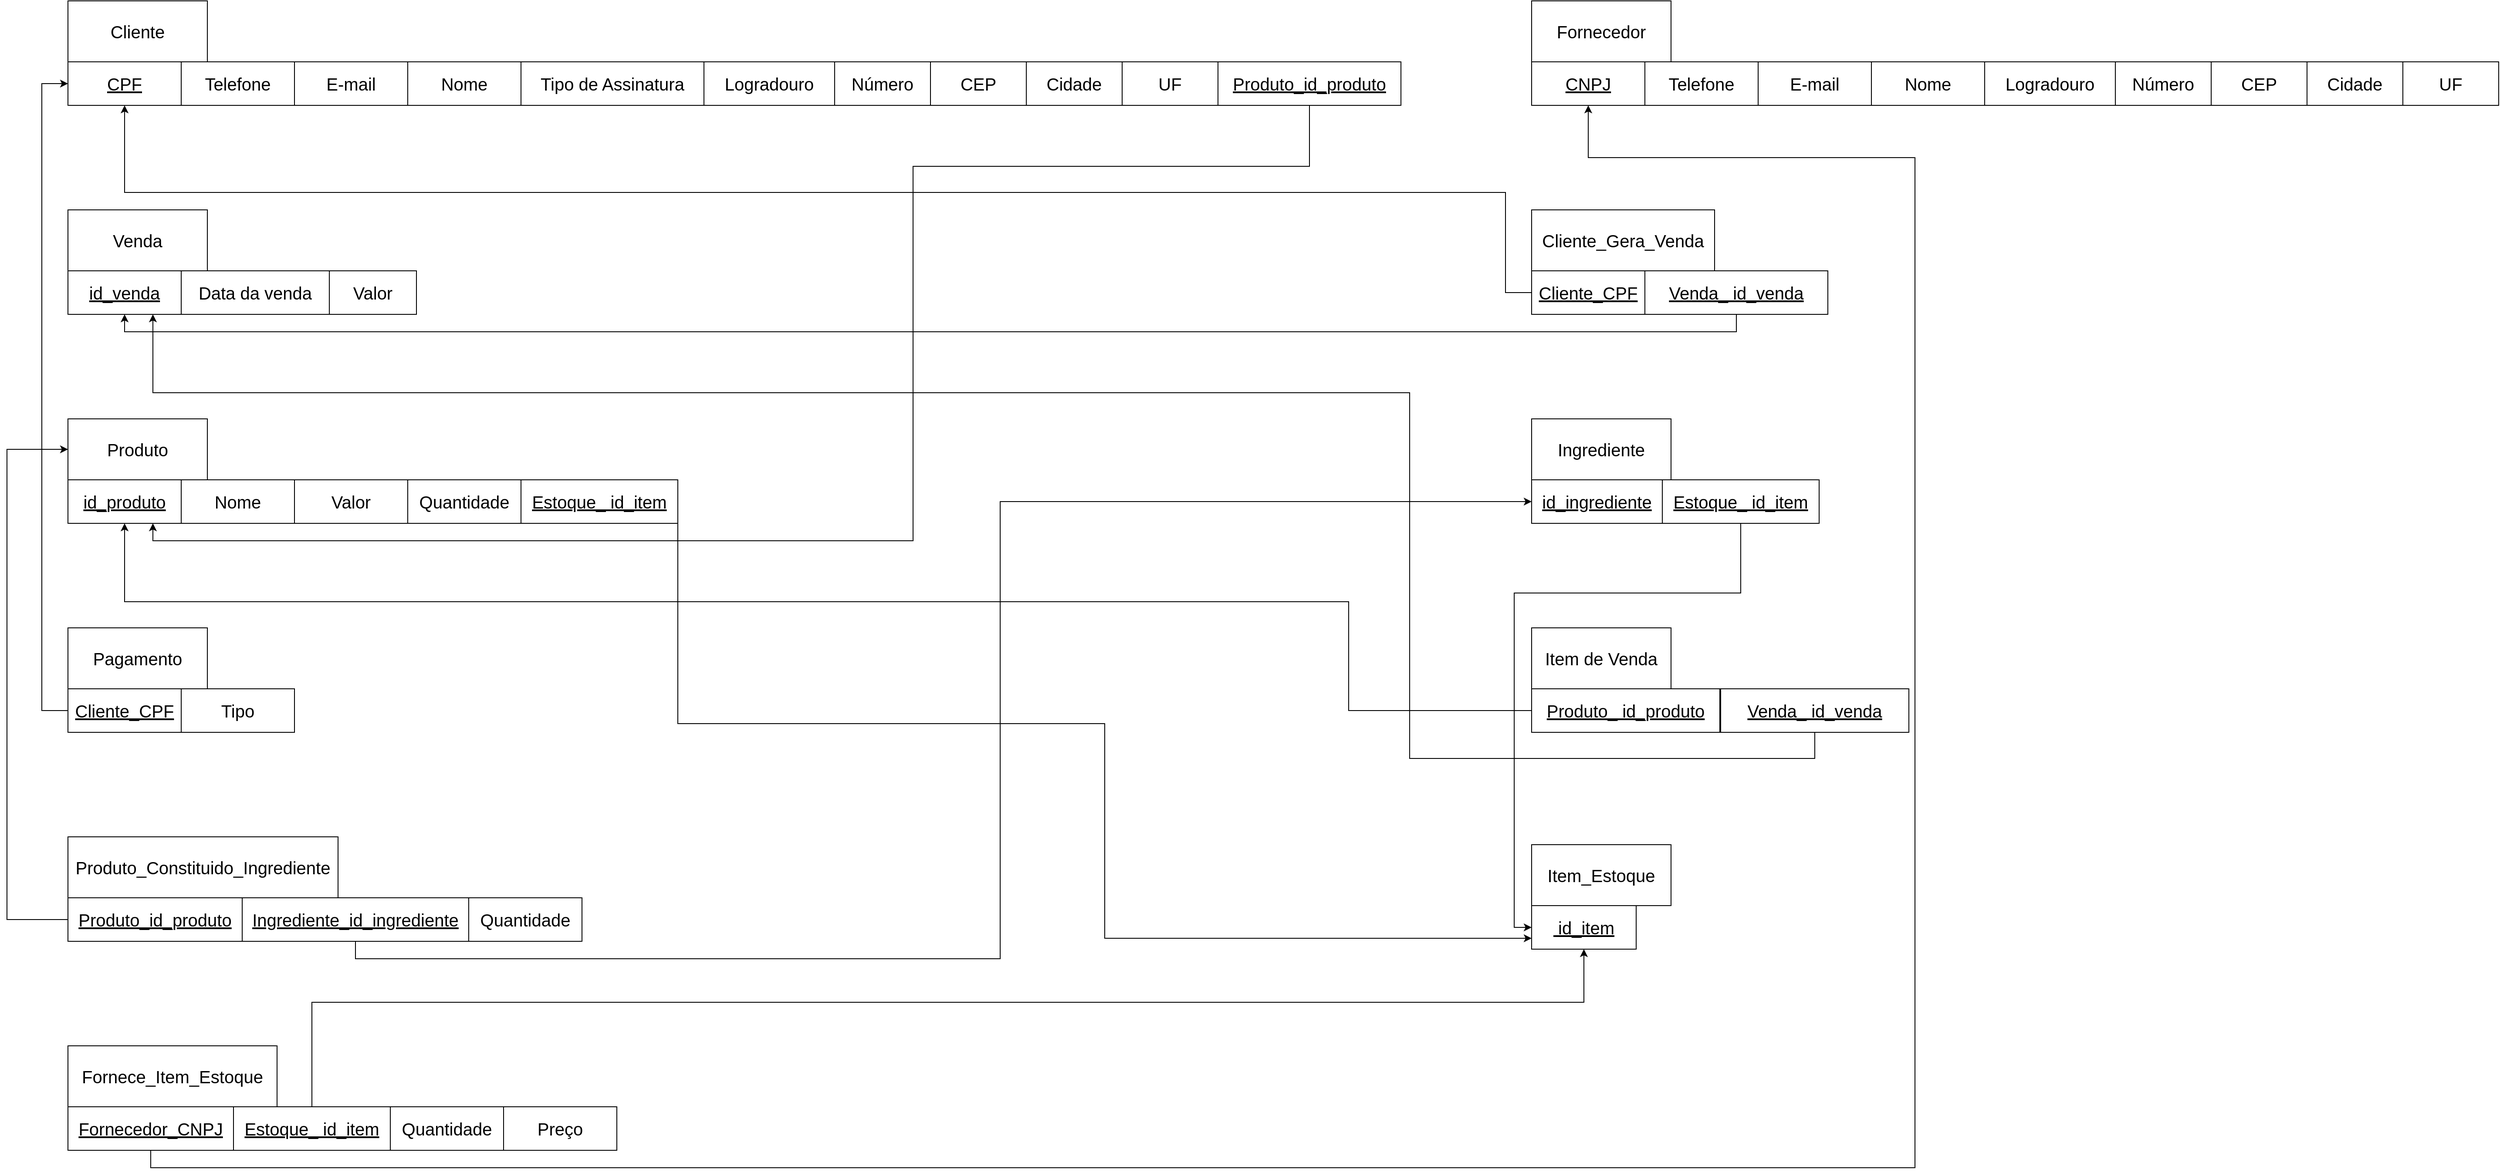 <mxfile version="24.7.17">
  <diagram name="Página-1" id="Rm1TL1k_OQe-47LbqRRy">
    <mxGraphModel dx="1956" dy="1322" grid="1" gridSize="10" guides="1" tooltips="1" connect="1" arrows="1" fold="1" page="1" pageScale="1" pageWidth="827" pageHeight="1169" math="0" shadow="0">
      <root>
        <mxCell id="0" />
        <mxCell id="1" parent="0" />
        <mxCell id="JriJPfOoQB_KTEZpTRWq-1" value="&lt;font style=&quot;font-size: 20px;&quot;&gt;Cliente&lt;/font&gt;" style="rounded=0;whiteSpace=wrap;html=1;" parent="1" vertex="1">
          <mxGeometry x="160" y="200" width="160" height="70" as="geometry" />
        </mxCell>
        <mxCell id="JriJPfOoQB_KTEZpTRWq-2" value="&lt;font style=&quot;font-size: 20px;&quot;&gt;&lt;u&gt;CPF&lt;/u&gt;&lt;/font&gt;" style="rounded=0;whiteSpace=wrap;html=1;" parent="1" vertex="1">
          <mxGeometry x="160" y="270" width="130" height="50" as="geometry" />
        </mxCell>
        <mxCell id="JriJPfOoQB_KTEZpTRWq-3" value="&lt;font style=&quot;font-size: 20px;&quot;&gt;Telefone&lt;/font&gt;" style="rounded=0;whiteSpace=wrap;html=1;" parent="1" vertex="1">
          <mxGeometry x="290" y="270" width="130" height="50" as="geometry" />
        </mxCell>
        <mxCell id="JriJPfOoQB_KTEZpTRWq-4" value="&lt;font style=&quot;font-size: 20px;&quot;&gt;E-mail&lt;/font&gt;" style="rounded=0;whiteSpace=wrap;html=1;" parent="1" vertex="1">
          <mxGeometry x="420" y="270" width="130" height="50" as="geometry" />
        </mxCell>
        <mxCell id="JriJPfOoQB_KTEZpTRWq-5" value="&lt;font style=&quot;font-size: 20px;&quot;&gt;Nome&lt;/font&gt;" style="rounded=0;whiteSpace=wrap;html=1;" parent="1" vertex="1">
          <mxGeometry x="550" y="270" width="130" height="50" as="geometry" />
        </mxCell>
        <mxCell id="JriJPfOoQB_KTEZpTRWq-6" value="&lt;span style=&quot;font-size: 20px;&quot;&gt;Tipo de Assinatura&lt;/span&gt;" style="rounded=0;whiteSpace=wrap;html=1;" parent="1" vertex="1">
          <mxGeometry x="680" y="270" width="210" height="50" as="geometry" />
        </mxCell>
        <mxCell id="JriJPfOoQB_KTEZpTRWq-7" value="&lt;font style=&quot;font-size: 20px;&quot;&gt;Venda&lt;/font&gt;" style="rounded=0;whiteSpace=wrap;html=1;" parent="1" vertex="1">
          <mxGeometry x="160" y="440" width="160" height="70" as="geometry" />
        </mxCell>
        <mxCell id="JriJPfOoQB_KTEZpTRWq-8" value="&lt;font style=&quot;font-size: 20px;&quot;&gt;&lt;u&gt;id_venda&lt;/u&gt;&lt;/font&gt;" style="rounded=0;whiteSpace=wrap;html=1;" parent="1" vertex="1">
          <mxGeometry x="160" y="510" width="130" height="50" as="geometry" />
        </mxCell>
        <mxCell id="JriJPfOoQB_KTEZpTRWq-9" value="&lt;font style=&quot;font-size: 20px;&quot;&gt;Data da venda&lt;/font&gt;" style="rounded=0;whiteSpace=wrap;html=1;" parent="1" vertex="1">
          <mxGeometry x="290" y="510" width="170" height="50" as="geometry" />
        </mxCell>
        <mxCell id="JriJPfOoQB_KTEZpTRWq-11" value="&lt;font style=&quot;font-size: 20px;&quot;&gt;Valor&lt;/font&gt;" style="rounded=0;whiteSpace=wrap;html=1;" parent="1" vertex="1">
          <mxGeometry x="460" y="510" width="100" height="50" as="geometry" />
        </mxCell>
        <mxCell id="JriJPfOoQB_KTEZpTRWq-13" value="&lt;font style=&quot;font-size: 20px;&quot;&gt;Produto&lt;/font&gt;" style="rounded=0;whiteSpace=wrap;html=1;" parent="1" vertex="1">
          <mxGeometry x="160" y="680" width="160" height="70" as="geometry" />
        </mxCell>
        <mxCell id="JriJPfOoQB_KTEZpTRWq-14" value="&lt;font style=&quot;font-size: 20px;&quot;&gt;&lt;u&gt;id_produto&lt;/u&gt;&lt;/font&gt;" style="rounded=0;whiteSpace=wrap;html=1;" parent="1" vertex="1">
          <mxGeometry x="160" y="750" width="130" height="50" as="geometry" />
        </mxCell>
        <mxCell id="JriJPfOoQB_KTEZpTRWq-15" value="&lt;font style=&quot;font-size: 20px;&quot;&gt;Nome&lt;/font&gt;" style="rounded=0;whiteSpace=wrap;html=1;" parent="1" vertex="1">
          <mxGeometry x="290" y="750" width="130" height="50" as="geometry" />
        </mxCell>
        <mxCell id="JriJPfOoQB_KTEZpTRWq-16" value="&lt;font style=&quot;font-size: 20px;&quot;&gt;Valor&lt;/font&gt;" style="rounded=0;whiteSpace=wrap;html=1;" parent="1" vertex="1">
          <mxGeometry x="420" y="750" width="130" height="50" as="geometry" />
        </mxCell>
        <mxCell id="JriJPfOoQB_KTEZpTRWq-17" value="&lt;font style=&quot;font-size: 20px;&quot;&gt;Quantidade&lt;/font&gt;" style="rounded=0;whiteSpace=wrap;html=1;" parent="1" vertex="1">
          <mxGeometry x="550" y="750" width="130" height="50" as="geometry" />
        </mxCell>
        <mxCell id="JriJPfOoQB_KTEZpTRWq-18" value="&lt;font style=&quot;font-size: 20px;&quot;&gt;Ingrediente&lt;/font&gt;" style="rounded=0;whiteSpace=wrap;html=1;" parent="1" vertex="1">
          <mxGeometry x="1840" y="680" width="160" height="70" as="geometry" />
        </mxCell>
        <mxCell id="JriJPfOoQB_KTEZpTRWq-19" value="&lt;font style=&quot;font-size: 20px;&quot;&gt;&lt;u&gt;id_ingrediente&lt;/u&gt;&lt;/font&gt;" style="rounded=0;whiteSpace=wrap;html=1;" parent="1" vertex="1">
          <mxGeometry x="1840" y="750" width="150" height="50" as="geometry" />
        </mxCell>
        <mxCell id="JriJPfOoQB_KTEZpTRWq-20" value="&lt;font style=&quot;font-size: 20px;&quot;&gt;Fornecedor&lt;/font&gt;" style="rounded=0;whiteSpace=wrap;html=1;" parent="1" vertex="1">
          <mxGeometry x="1840" y="200" width="160" height="70" as="geometry" />
        </mxCell>
        <mxCell id="JriJPfOoQB_KTEZpTRWq-21" value="&lt;font style=&quot;font-size: 20px;&quot;&gt;&lt;u&gt;CNPJ&lt;/u&gt;&lt;/font&gt;" style="rounded=0;whiteSpace=wrap;html=1;" parent="1" vertex="1">
          <mxGeometry x="1840" y="270" width="130" height="50" as="geometry" />
        </mxCell>
        <mxCell id="JriJPfOoQB_KTEZpTRWq-22" value="&lt;font style=&quot;font-size: 20px;&quot;&gt;Telefone&lt;/font&gt;" style="rounded=0;whiteSpace=wrap;html=1;" parent="1" vertex="1">
          <mxGeometry x="1970" y="270" width="130" height="50" as="geometry" />
        </mxCell>
        <mxCell id="JriJPfOoQB_KTEZpTRWq-23" value="&lt;font style=&quot;font-size: 20px;&quot;&gt;E-mail&lt;/font&gt;" style="rounded=0;whiteSpace=wrap;html=1;" parent="1" vertex="1">
          <mxGeometry x="2100" y="270" width="130" height="50" as="geometry" />
        </mxCell>
        <mxCell id="JriJPfOoQB_KTEZpTRWq-24" value="&lt;font style=&quot;font-size: 20px;&quot;&gt;Nome&lt;/font&gt;" style="rounded=0;whiteSpace=wrap;html=1;" parent="1" vertex="1">
          <mxGeometry x="2230" y="270" width="130" height="50" as="geometry" />
        </mxCell>
        <mxCell id="JriJPfOoQB_KTEZpTRWq-26" value="&lt;span style=&quot;font-size: 20px;&quot;&gt;Logradouro&lt;/span&gt;" style="rounded=0;whiteSpace=wrap;html=1;" parent="1" vertex="1">
          <mxGeometry x="890" y="270" width="150" height="50" as="geometry" />
        </mxCell>
        <mxCell id="JriJPfOoQB_KTEZpTRWq-27" value="&lt;span style=&quot;font-size: 20px;&quot;&gt;Número&lt;/span&gt;" style="rounded=0;whiteSpace=wrap;html=1;" parent="1" vertex="1">
          <mxGeometry x="1040" y="270" width="110" height="50" as="geometry" />
        </mxCell>
        <mxCell id="JriJPfOoQB_KTEZpTRWq-29" value="&lt;span style=&quot;font-size: 20px;&quot;&gt;CEP&lt;/span&gt;" style="rounded=0;whiteSpace=wrap;html=1;" parent="1" vertex="1">
          <mxGeometry x="1150" y="270" width="110" height="50" as="geometry" />
        </mxCell>
        <mxCell id="JriJPfOoQB_KTEZpTRWq-30" value="&lt;span style=&quot;font-size: 20px;&quot;&gt;Cidade&lt;/span&gt;" style="rounded=0;whiteSpace=wrap;html=1;" parent="1" vertex="1">
          <mxGeometry x="1260" y="270" width="110" height="50" as="geometry" />
        </mxCell>
        <mxCell id="JriJPfOoQB_KTEZpTRWq-31" value="&lt;span style=&quot;font-size: 20px;&quot;&gt;UF&lt;/span&gt;" style="rounded=0;whiteSpace=wrap;html=1;" parent="1" vertex="1">
          <mxGeometry x="1370" y="270" width="110" height="50" as="geometry" />
        </mxCell>
        <mxCell id="JriJPfOoQB_KTEZpTRWq-32" value="&lt;span style=&quot;font-size: 20px;&quot;&gt;Logradouro&lt;/span&gt;" style="rounded=0;whiteSpace=wrap;html=1;" parent="1" vertex="1">
          <mxGeometry x="2360" y="270" width="150" height="50" as="geometry" />
        </mxCell>
        <mxCell id="JriJPfOoQB_KTEZpTRWq-33" value="&lt;span style=&quot;font-size: 20px;&quot;&gt;Número&lt;/span&gt;" style="rounded=0;whiteSpace=wrap;html=1;" parent="1" vertex="1">
          <mxGeometry x="2510" y="270" width="110" height="50" as="geometry" />
        </mxCell>
        <mxCell id="JriJPfOoQB_KTEZpTRWq-34" value="&lt;span style=&quot;font-size: 20px;&quot;&gt;CEP&lt;/span&gt;" style="rounded=0;whiteSpace=wrap;html=1;" parent="1" vertex="1">
          <mxGeometry x="2620" y="270" width="110" height="50" as="geometry" />
        </mxCell>
        <mxCell id="JriJPfOoQB_KTEZpTRWq-35" value="&lt;span style=&quot;font-size: 20px;&quot;&gt;Cidade&lt;/span&gt;" style="rounded=0;whiteSpace=wrap;html=1;" parent="1" vertex="1">
          <mxGeometry x="2730" y="270" width="110" height="50" as="geometry" />
        </mxCell>
        <mxCell id="JriJPfOoQB_KTEZpTRWq-36" value="&lt;span style=&quot;font-size: 20px;&quot;&gt;UF&lt;/span&gt;" style="rounded=0;whiteSpace=wrap;html=1;" parent="1" vertex="1">
          <mxGeometry x="2840" y="270" width="110" height="50" as="geometry" />
        </mxCell>
        <mxCell id="JriJPfOoQB_KTEZpTRWq-37" value="&lt;span style=&quot;font-size: 20px;&quot;&gt;Pagamento&lt;/span&gt;" style="rounded=0;whiteSpace=wrap;html=1;" parent="1" vertex="1">
          <mxGeometry x="160" y="920" width="160" height="70" as="geometry" />
        </mxCell>
        <mxCell id="JriJPfOoQB_KTEZpTRWq-40" style="edgeStyle=orthogonalEdgeStyle;rounded=0;orthogonalLoop=1;jettySize=auto;html=1;exitX=0;exitY=0.5;exitDx=0;exitDy=0;entryX=0;entryY=0.5;entryDx=0;entryDy=0;" parent="1" source="JriJPfOoQB_KTEZpTRWq-38" target="JriJPfOoQB_KTEZpTRWq-2" edge="1">
          <mxGeometry relative="1" as="geometry">
            <Array as="points">
              <mxPoint x="130" y="1015" />
              <mxPoint x="130" y="295" />
            </Array>
          </mxGeometry>
        </mxCell>
        <mxCell id="JriJPfOoQB_KTEZpTRWq-38" value="&lt;font style=&quot;font-size: 20px;&quot;&gt;&lt;u&gt;Cliente_CPF&lt;/u&gt;&lt;/font&gt;" style="rounded=0;whiteSpace=wrap;html=1;" parent="1" vertex="1">
          <mxGeometry x="160" y="990" width="130" height="50" as="geometry" />
        </mxCell>
        <mxCell id="JriJPfOoQB_KTEZpTRWq-39" value="&lt;font style=&quot;font-size: 20px;&quot;&gt;Tipo&lt;/font&gt;" style="rounded=0;whiteSpace=wrap;html=1;" parent="1" vertex="1">
          <mxGeometry x="290" y="990" width="130" height="50" as="geometry" />
        </mxCell>
        <mxCell id="JriJPfOoQB_KTEZpTRWq-41" value="&lt;span style=&quot;font-size: 20px;&quot;&gt;Item de Venda&lt;/span&gt;" style="rounded=0;whiteSpace=wrap;html=1;" parent="1" vertex="1">
          <mxGeometry x="1840" y="920" width="160" height="70" as="geometry" />
        </mxCell>
        <mxCell id="JriJPfOoQB_KTEZpTRWq-43" style="edgeStyle=orthogonalEdgeStyle;rounded=0;orthogonalLoop=1;jettySize=auto;html=1;exitX=0;exitY=0.5;exitDx=0;exitDy=0;entryX=0.5;entryY=1;entryDx=0;entryDy=0;" parent="1" source="JriJPfOoQB_KTEZpTRWq-42" target="JriJPfOoQB_KTEZpTRWq-14" edge="1">
          <mxGeometry relative="1" as="geometry">
            <Array as="points">
              <mxPoint x="1630" y="1015" />
              <mxPoint x="1630" y="890" />
              <mxPoint x="225" y="890" />
            </Array>
          </mxGeometry>
        </mxCell>
        <mxCell id="JriJPfOoQB_KTEZpTRWq-42" value="&lt;font style=&quot;font-size: 20px;&quot;&gt;&lt;u&gt;Produto_ id_produto&lt;/u&gt;&lt;/font&gt;" style="rounded=0;whiteSpace=wrap;html=1;" parent="1" vertex="1">
          <mxGeometry x="1840" y="990" width="216" height="50" as="geometry" />
        </mxCell>
        <mxCell id="RTjiuEZhkKzer4w5zKaH-29" style="edgeStyle=orthogonalEdgeStyle;rounded=0;orthogonalLoop=1;jettySize=auto;html=1;exitX=0.5;exitY=1;exitDx=0;exitDy=0;entryX=0.75;entryY=1;entryDx=0;entryDy=0;" edge="1" parent="1" source="RTjiuEZhkKzer4w5zKaH-1" target="JriJPfOoQB_KTEZpTRWq-14">
          <mxGeometry relative="1" as="geometry">
            <Array as="points">
              <mxPoint x="1585" y="390" />
              <mxPoint x="1130" y="390" />
              <mxPoint x="1130" y="820" />
              <mxPoint x="258" y="820" />
            </Array>
          </mxGeometry>
        </mxCell>
        <mxCell id="RTjiuEZhkKzer4w5zKaH-1" value="&lt;font style=&quot;font-size: 20px;&quot;&gt;&lt;u&gt;Produto_id_produto&lt;/u&gt;&lt;/font&gt;" style="rounded=0;whiteSpace=wrap;html=1;" vertex="1" parent="1">
          <mxGeometry x="1480" y="270" width="210" height="50" as="geometry" />
        </mxCell>
        <mxCell id="RTjiuEZhkKzer4w5zKaH-2" value="&lt;font style=&quot;font-size: 20px;&quot;&gt;Cliente_Gera_Venda&lt;/font&gt;" style="rounded=0;whiteSpace=wrap;html=1;" vertex="1" parent="1">
          <mxGeometry x="1840" y="440" width="210" height="70" as="geometry" />
        </mxCell>
        <mxCell id="RTjiuEZhkKzer4w5zKaH-5" style="edgeStyle=orthogonalEdgeStyle;rounded=0;orthogonalLoop=1;jettySize=auto;html=1;exitX=0;exitY=0.5;exitDx=0;exitDy=0;entryX=0.5;entryY=1;entryDx=0;entryDy=0;" edge="1" parent="1" source="RTjiuEZhkKzer4w5zKaH-3" target="JriJPfOoQB_KTEZpTRWq-2">
          <mxGeometry relative="1" as="geometry">
            <Array as="points">
              <mxPoint x="1810" y="535" />
              <mxPoint x="1810" y="420" />
              <mxPoint x="225" y="420" />
            </Array>
          </mxGeometry>
        </mxCell>
        <mxCell id="RTjiuEZhkKzer4w5zKaH-3" value="&lt;font style=&quot;font-size: 20px;&quot;&gt;&lt;u&gt;Cliente_CPF&lt;/u&gt;&lt;/font&gt;" style="rounded=0;whiteSpace=wrap;html=1;" vertex="1" parent="1">
          <mxGeometry x="1840" y="510" width="130" height="50" as="geometry" />
        </mxCell>
        <mxCell id="RTjiuEZhkKzer4w5zKaH-6" style="edgeStyle=orthogonalEdgeStyle;rounded=0;orthogonalLoop=1;jettySize=auto;html=1;exitX=0.5;exitY=1;exitDx=0;exitDy=0;entryX=0.5;entryY=1;entryDx=0;entryDy=0;" edge="1" parent="1" source="RTjiuEZhkKzer4w5zKaH-4" target="JriJPfOoQB_KTEZpTRWq-8">
          <mxGeometry relative="1" as="geometry" />
        </mxCell>
        <mxCell id="RTjiuEZhkKzer4w5zKaH-4" value="&lt;font style=&quot;font-size: 20px;&quot;&gt;&lt;u&gt;Venda_ id_venda&lt;/u&gt;&lt;/font&gt;" style="rounded=0;whiteSpace=wrap;html=1;" vertex="1" parent="1">
          <mxGeometry x="1970" y="510" width="210" height="50" as="geometry" />
        </mxCell>
        <mxCell id="RTjiuEZhkKzer4w5zKaH-7" value="&lt;font style=&quot;font-size: 20px;&quot;&gt;Produto_Constituido_Ingrediente&lt;/font&gt;" style="rounded=0;whiteSpace=wrap;html=1;" vertex="1" parent="1">
          <mxGeometry x="160" y="1160" width="310" height="70" as="geometry" />
        </mxCell>
        <mxCell id="RTjiuEZhkKzer4w5zKaH-12" style="edgeStyle=orthogonalEdgeStyle;rounded=0;orthogonalLoop=1;jettySize=auto;html=1;exitX=0;exitY=0.5;exitDx=0;exitDy=0;entryX=0;entryY=0.5;entryDx=0;entryDy=0;" edge="1" parent="1" source="RTjiuEZhkKzer4w5zKaH-8" target="JriJPfOoQB_KTEZpTRWq-13">
          <mxGeometry relative="1" as="geometry">
            <Array as="points">
              <mxPoint x="90" y="1255" />
              <mxPoint x="90" y="715" />
            </Array>
          </mxGeometry>
        </mxCell>
        <mxCell id="RTjiuEZhkKzer4w5zKaH-8" value="&lt;font style=&quot;font-size: 20px;&quot;&gt;&lt;u&gt;Produto_id_produto&lt;/u&gt;&lt;/font&gt;" style="rounded=0;whiteSpace=wrap;html=1;" vertex="1" parent="1">
          <mxGeometry x="160" y="1230" width="200" height="50" as="geometry" />
        </mxCell>
        <mxCell id="RTjiuEZhkKzer4w5zKaH-11" style="edgeStyle=orthogonalEdgeStyle;rounded=0;orthogonalLoop=1;jettySize=auto;html=1;exitX=0.5;exitY=1;exitDx=0;exitDy=0;entryX=0;entryY=0.5;entryDx=0;entryDy=0;" edge="1" parent="1" source="RTjiuEZhkKzer4w5zKaH-10" target="JriJPfOoQB_KTEZpTRWq-19">
          <mxGeometry relative="1" as="geometry" />
        </mxCell>
        <mxCell id="RTjiuEZhkKzer4w5zKaH-10" value="&lt;font style=&quot;font-size: 20px;&quot;&gt;&lt;u&gt;Ingrediente_id_ingrediente&lt;/u&gt;&lt;/font&gt;" style="rounded=0;whiteSpace=wrap;html=1;" vertex="1" parent="1">
          <mxGeometry x="360" y="1230" width="260" height="50" as="geometry" />
        </mxCell>
        <mxCell id="RTjiuEZhkKzer4w5zKaH-13" value="&lt;font style=&quot;font-size: 20px;&quot;&gt;Quantidade&lt;/font&gt;" style="rounded=0;whiteSpace=wrap;html=1;" vertex="1" parent="1">
          <mxGeometry x="620" y="1230" width="130" height="50" as="geometry" />
        </mxCell>
        <mxCell id="RTjiuEZhkKzer4w5zKaH-14" value="&lt;span style=&quot;font-size: 20px;&quot;&gt;Item_Estoque&lt;/span&gt;" style="rounded=0;whiteSpace=wrap;html=1;" vertex="1" parent="1">
          <mxGeometry x="1840" y="1169" width="160" height="70" as="geometry" />
        </mxCell>
        <mxCell id="RTjiuEZhkKzer4w5zKaH-15" value="&lt;font style=&quot;font-size: 20px;&quot;&gt;&lt;u&gt;&amp;nbsp;id_item&lt;/u&gt;&lt;/font&gt;" style="rounded=0;whiteSpace=wrap;html=1;" vertex="1" parent="1">
          <mxGeometry x="1840" y="1239" width="120" height="50" as="geometry" />
        </mxCell>
        <mxCell id="RTjiuEZhkKzer4w5zKaH-18" style="edgeStyle=orthogonalEdgeStyle;rounded=0;orthogonalLoop=1;jettySize=auto;html=1;exitX=0.5;exitY=1;exitDx=0;exitDy=0;entryX=0;entryY=0.5;entryDx=0;entryDy=0;" edge="1" parent="1" source="RTjiuEZhkKzer4w5zKaH-16" target="RTjiuEZhkKzer4w5zKaH-15">
          <mxGeometry relative="1" as="geometry">
            <Array as="points">
              <mxPoint x="2080" y="880" />
              <mxPoint x="1820" y="880" />
              <mxPoint x="1820" y="1264" />
            </Array>
          </mxGeometry>
        </mxCell>
        <mxCell id="RTjiuEZhkKzer4w5zKaH-16" value="&lt;font style=&quot;font-size: 20px;&quot;&gt;&lt;u&gt;Estoque_ id_item&lt;/u&gt;&lt;/font&gt;" style="rounded=0;whiteSpace=wrap;html=1;" vertex="1" parent="1">
          <mxGeometry x="1990" y="750" width="180" height="50" as="geometry" />
        </mxCell>
        <mxCell id="RTjiuEZhkKzer4w5zKaH-19" style="edgeStyle=orthogonalEdgeStyle;rounded=0;orthogonalLoop=1;jettySize=auto;html=1;exitX=1;exitY=0.5;exitDx=0;exitDy=0;entryX=0;entryY=0.75;entryDx=0;entryDy=0;" edge="1" parent="1" source="RTjiuEZhkKzer4w5zKaH-17" target="RTjiuEZhkKzer4w5zKaH-15">
          <mxGeometry relative="1" as="geometry">
            <Array as="points">
              <mxPoint x="860" y="1030" />
              <mxPoint x="1350" y="1030" />
              <mxPoint x="1350" y="1276" />
            </Array>
          </mxGeometry>
        </mxCell>
        <mxCell id="RTjiuEZhkKzer4w5zKaH-17" value="&lt;font style=&quot;font-size: 20px;&quot;&gt;&lt;u&gt;Estoque_ id_item&lt;/u&gt;&lt;/font&gt;" style="rounded=0;whiteSpace=wrap;html=1;" vertex="1" parent="1">
          <mxGeometry x="680" y="750" width="180" height="50" as="geometry" />
        </mxCell>
        <mxCell id="RTjiuEZhkKzer4w5zKaH-20" value="&lt;span style=&quot;font-size: 20px;&quot;&gt;Fornece_Item_Estoque&lt;/span&gt;" style="rounded=0;whiteSpace=wrap;html=1;" vertex="1" parent="1">
          <mxGeometry x="160" y="1400" width="240" height="70" as="geometry" />
        </mxCell>
        <mxCell id="RTjiuEZhkKzer4w5zKaH-28" style="edgeStyle=orthogonalEdgeStyle;rounded=0;orthogonalLoop=1;jettySize=auto;html=1;exitX=0.5;exitY=1;exitDx=0;exitDy=0;entryX=0.5;entryY=1;entryDx=0;entryDy=0;" edge="1" parent="1" source="RTjiuEZhkKzer4w5zKaH-21" target="JriJPfOoQB_KTEZpTRWq-21">
          <mxGeometry relative="1" as="geometry">
            <Array as="points">
              <mxPoint x="255" y="1540" />
              <mxPoint x="2280" y="1540" />
              <mxPoint x="2280" y="380" />
              <mxPoint x="1905" y="380" />
            </Array>
          </mxGeometry>
        </mxCell>
        <mxCell id="RTjiuEZhkKzer4w5zKaH-21" value="&lt;font style=&quot;font-size: 20px;&quot;&gt;&lt;u&gt;Fornecedor_CNPJ&lt;/u&gt;&lt;/font&gt;" style="rounded=0;whiteSpace=wrap;html=1;" vertex="1" parent="1">
          <mxGeometry x="160" y="1470" width="190" height="50" as="geometry" />
        </mxCell>
        <mxCell id="RTjiuEZhkKzer4w5zKaH-27" style="edgeStyle=orthogonalEdgeStyle;rounded=0;orthogonalLoop=1;jettySize=auto;html=1;exitX=0.5;exitY=0;exitDx=0;exitDy=0;entryX=0.5;entryY=1;entryDx=0;entryDy=0;" edge="1" parent="1" source="RTjiuEZhkKzer4w5zKaH-24" target="RTjiuEZhkKzer4w5zKaH-15">
          <mxGeometry relative="1" as="geometry">
            <Array as="points">
              <mxPoint x="440" y="1350" />
              <mxPoint x="1900" y="1350" />
            </Array>
          </mxGeometry>
        </mxCell>
        <mxCell id="RTjiuEZhkKzer4w5zKaH-24" value="&lt;font style=&quot;font-size: 20px;&quot;&gt;&lt;u&gt;Estoque_ id_item&lt;/u&gt;&lt;/font&gt;" style="rounded=0;whiteSpace=wrap;html=1;" vertex="1" parent="1">
          <mxGeometry x="350" y="1470" width="180" height="50" as="geometry" />
        </mxCell>
        <mxCell id="RTjiuEZhkKzer4w5zKaH-25" value="&lt;font style=&quot;font-size: 20px;&quot;&gt;Quantidade&lt;/font&gt;" style="rounded=0;whiteSpace=wrap;html=1;" vertex="1" parent="1">
          <mxGeometry x="530" y="1470" width="130" height="50" as="geometry" />
        </mxCell>
        <mxCell id="RTjiuEZhkKzer4w5zKaH-26" value="&lt;font style=&quot;font-size: 20px;&quot;&gt;Preço&lt;/font&gt;" style="rounded=0;whiteSpace=wrap;html=1;" vertex="1" parent="1">
          <mxGeometry x="660" y="1470" width="130" height="50" as="geometry" />
        </mxCell>
        <mxCell id="RTjiuEZhkKzer4w5zKaH-31" style="edgeStyle=orthogonalEdgeStyle;rounded=0;orthogonalLoop=1;jettySize=auto;html=1;exitX=0.5;exitY=1;exitDx=0;exitDy=0;entryX=0.75;entryY=1;entryDx=0;entryDy=0;" edge="1" parent="1" source="RTjiuEZhkKzer4w5zKaH-30" target="JriJPfOoQB_KTEZpTRWq-8">
          <mxGeometry relative="1" as="geometry">
            <Array as="points">
              <mxPoint x="2165" y="1070" />
              <mxPoint x="1700" y="1070" />
              <mxPoint x="1700" y="650" />
              <mxPoint x="258" y="650" />
            </Array>
          </mxGeometry>
        </mxCell>
        <mxCell id="RTjiuEZhkKzer4w5zKaH-30" value="&lt;font style=&quot;font-size: 20px;&quot;&gt;&lt;u&gt;Venda_ id_venda&lt;/u&gt;&lt;/font&gt;" style="rounded=0;whiteSpace=wrap;html=1;" vertex="1" parent="1">
          <mxGeometry x="2057" y="990" width="216" height="50" as="geometry" />
        </mxCell>
      </root>
    </mxGraphModel>
  </diagram>
</mxfile>
